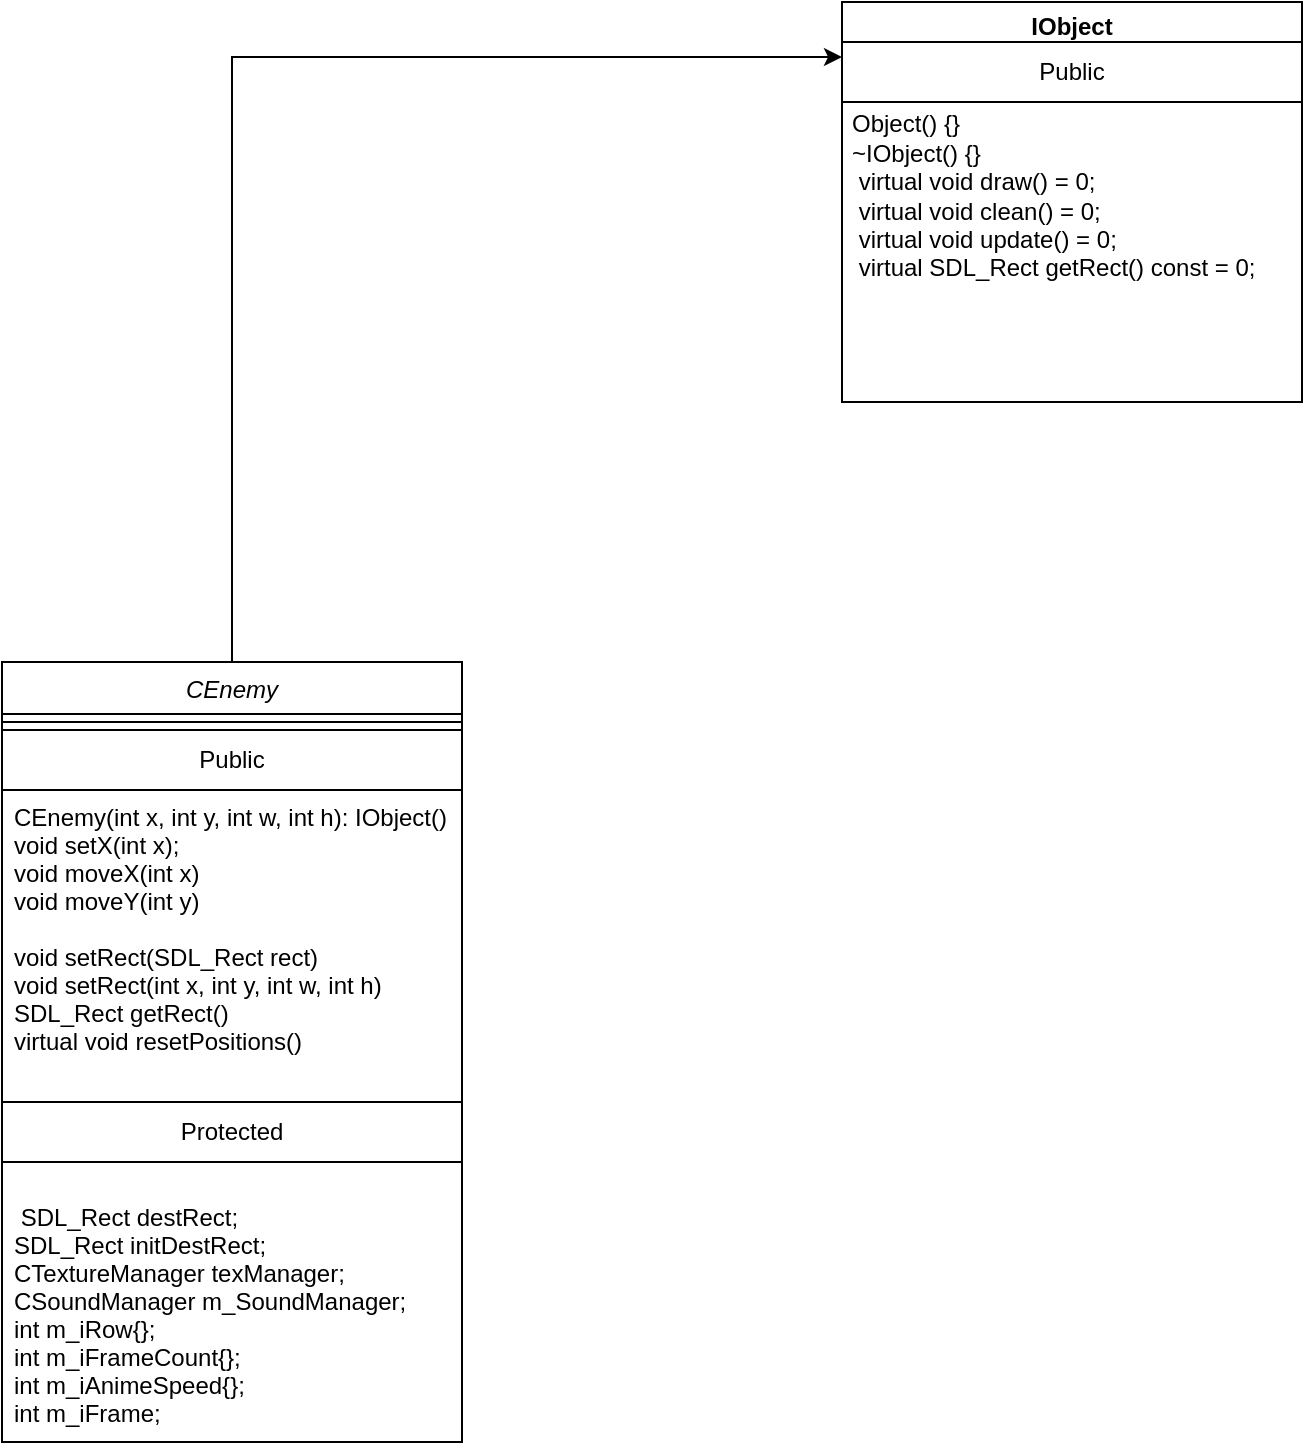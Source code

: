 <mxfile version="14.9.6" type="device"><diagram id="C5RBs43oDa-KdzZeNtuy" name="Page-1"><mxGraphModel dx="1014" dy="612" grid="1" gridSize="10" guides="1" tooltips="1" connect="1" arrows="1" fold="1" page="1" pageScale="1" pageWidth="827" pageHeight="1169" math="0" shadow="0"><root><mxCell id="WIyWlLk6GJQsqaUBKTNV-0"/><mxCell id="WIyWlLk6GJQsqaUBKTNV-1" parent="WIyWlLk6GJQsqaUBKTNV-0"/><mxCell id="BgHKjf6wRYheeEMSDMNz-23" style="edgeStyle=orthogonalEdgeStyle;rounded=0;orthogonalLoop=1;jettySize=auto;html=1;exitX=0.5;exitY=0;exitDx=0;exitDy=0;entryX=0;entryY=0.25;entryDx=0;entryDy=0;" edge="1" parent="WIyWlLk6GJQsqaUBKTNV-1" source="zkfFHV4jXpPFQw0GAbJ--0" target="BgHKjf6wRYheeEMSDMNz-21"><mxGeometry relative="1" as="geometry"/></mxCell><mxCell id="zkfFHV4jXpPFQw0GAbJ--0" value="CEnemy" style="swimlane;fontStyle=2;align=center;verticalAlign=top;childLayout=stackLayout;horizontal=1;startSize=26;horizontalStack=0;resizeParent=1;resizeLast=0;collapsible=1;marginBottom=0;rounded=0;shadow=0;strokeWidth=1;" parent="WIyWlLk6GJQsqaUBKTNV-1" vertex="1"><mxGeometry x="30" y="430" width="230" height="390" as="geometry"><mxRectangle x="230" y="140" width="160" height="26" as="alternateBounds"/></mxGeometry></mxCell><mxCell id="zkfFHV4jXpPFQw0GAbJ--4" value="" style="line;html=1;strokeWidth=1;align=left;verticalAlign=middle;spacingTop=-1;spacingLeft=3;spacingRight=3;rotatable=0;labelPosition=right;points=[];portConstraint=eastwest;" parent="zkfFHV4jXpPFQw0GAbJ--0" vertex="1"><mxGeometry y="26" width="230" height="8" as="geometry"/></mxCell><mxCell id="BgHKjf6wRYheeEMSDMNz-15" value="Public" style="rounded=0;whiteSpace=wrap;html=1;" vertex="1" parent="zkfFHV4jXpPFQw0GAbJ--0"><mxGeometry y="34" width="230" height="30" as="geometry"/></mxCell><mxCell id="BgHKjf6wRYheeEMSDMNz-7" value="CEnemy(int x, int y, int w, int h): IObject()&#10;void setX(int x);&#10;void moveX(int x)&#10;void moveY(int y)&#10;&#10;void setRect(SDL_Rect rect) &#10;void setRect(int x, int y, int w, int h)&#10;SDL_Rect getRect()&#10;virtual void resetPositions() &#10;" style="text;align=left;verticalAlign=top;spacingLeft=4;spacingRight=4;overflow=hidden;rotatable=0;points=[[0,0.5],[1,0.5]];portConstraint=eastwest;rounded=0;shadow=0;html=0;" vertex="1" parent="zkfFHV4jXpPFQw0GAbJ--0"><mxGeometry y="64" width="230" height="156" as="geometry"/></mxCell><mxCell id="BgHKjf6wRYheeEMSDMNz-14" value="Protected" style="rounded=0;whiteSpace=wrap;html=1;" vertex="1" parent="zkfFHV4jXpPFQw0GAbJ--0"><mxGeometry y="220" width="230" height="30" as="geometry"/></mxCell><mxCell id="BgHKjf6wRYheeEMSDMNz-13" value="&#10; SDL_Rect destRect;&#10;&#9;SDL_Rect initDestRect;&#10;&#9;CTextureManager texManager;&#10;&#9;CSoundManager m_SoundManager;&#10;&#9;int m_iRow{};&#10;&#9;int m_iFrameCount{};&#10;&#9;int m_iAnimeSpeed{};&#10;&#9;int m_iFrame;" style="text;align=left;verticalAlign=top;spacingLeft=4;spacingRight=4;overflow=hidden;rotatable=0;points=[[0,0.5],[1,0.5]];portConstraint=eastwest;rounded=0;shadow=0;html=0;" vertex="1" parent="zkfFHV4jXpPFQw0GAbJ--0"><mxGeometry y="250" width="230" height="140" as="geometry"/></mxCell><mxCell id="BgHKjf6wRYheeEMSDMNz-17" value="IObject" style="swimlane;" vertex="1" parent="WIyWlLk6GJQsqaUBKTNV-1"><mxGeometry x="450" y="100" width="230" height="200" as="geometry"/></mxCell><mxCell id="BgHKjf6wRYheeEMSDMNz-20" value="&lt;br&gt;Object() {}&lt;br&gt;~IObject() {}&lt;br&gt;&amp;nbsp;virtual void draw() = 0;&lt;br&gt;&amp;nbsp;virtual void clean() = 0;&lt;br&gt;&amp;nbsp;virtual void update() = 0;&lt;br&gt;&amp;nbsp;virtual SDL_Rect getRect() const = 0;" style="text;html=1;strokeColor=none;fillColor=none;spacing=5;spacingTop=-20;whiteSpace=wrap;overflow=hidden;rounded=0;" vertex="1" parent="BgHKjf6wRYheeEMSDMNz-17"><mxGeometry y="50" width="230" height="140" as="geometry"/></mxCell><mxCell id="BgHKjf6wRYheeEMSDMNz-21" value="Public" style="rounded=0;whiteSpace=wrap;html=1;" vertex="1" parent="BgHKjf6wRYheeEMSDMNz-17"><mxGeometry y="20" width="230" height="30" as="geometry"/></mxCell></root></mxGraphModel></diagram></mxfile>